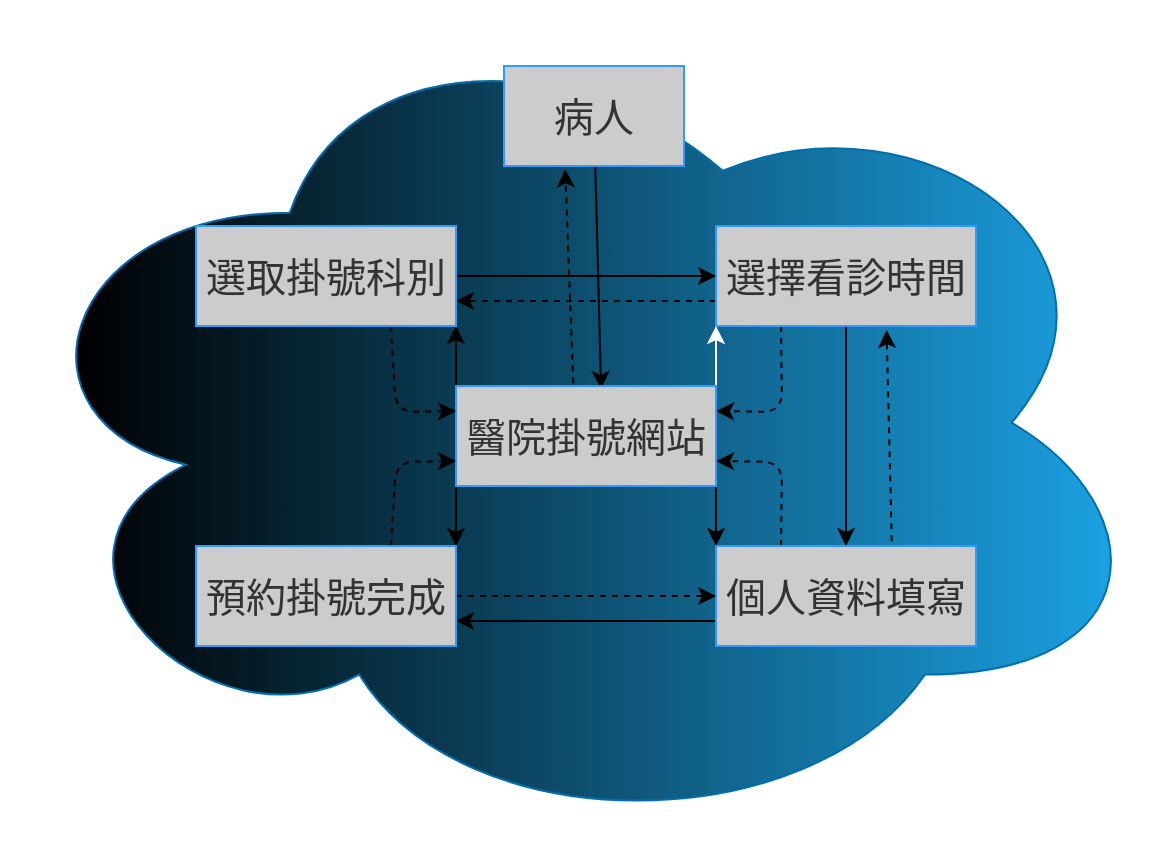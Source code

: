 <mxfile>
    <diagram id="3RUpsDIYQimDpFLqLMwl" name="第1頁">
        <mxGraphModel dx="2450" dy="2135" grid="1" gridSize="10" guides="1" tooltips="1" connect="1" arrows="1" fold="1" page="1" pageScale="1" pageWidth="827" pageHeight="1169" math="0" shadow="0">
            <root>
                <mxCell id="0"/>
                <mxCell id="1" parent="0"/>
                <mxCell id="2" value="" style="ellipse;shape=cloud;whiteSpace=wrap;html=1;gradientDirection=west;fillColor=#1ba1e2;fontColor=#ffffff;strokeColor=#006EAF;gradientColor=default;rotation=0;" parent="1" vertex="1">
                    <mxGeometry x="162.55" y="18.41" width="577.38" height="419.85" as="geometry"/>
                </mxCell>
                <mxCell id="33" style="edgeStyle=none;html=1;entryX=0.558;entryY=0.03;entryDx=0;entryDy=0;entryPerimeter=0;" edge="1" parent="1" source="3" target="6">
                    <mxGeometry relative="1" as="geometry"/>
                </mxCell>
                <mxCell id="3" value="&lt;font style=&quot;font-size: 20px;&quot;&gt;病人&lt;/font&gt;" style="rounded=0;whiteSpace=wrap;html=1;gradientDirection=west;fillColor=#CCCCCC;fontColor=#333333;strokeColor=#3399FF;" parent="1" vertex="1">
                    <mxGeometry x="414" y="50" width="90" height="50" as="geometry"/>
                </mxCell>
                <mxCell id="19" style="edgeStyle=none;html=1;entryX=0.5;entryY=0;entryDx=0;entryDy=0;" edge="1" parent="1" source="4" target="5">
                    <mxGeometry relative="1" as="geometry"/>
                </mxCell>
                <mxCell id="23" style="edgeStyle=none;html=1;entryX=1;entryY=0.75;entryDx=0;entryDy=0;dashed=1;exitX=0;exitY=0.75;exitDx=0;exitDy=0;" edge="1" parent="1" source="4" target="18">
                    <mxGeometry relative="1" as="geometry">
                        <mxPoint x="540" y="159" as="sourcePoint"/>
                    </mxGeometry>
                </mxCell>
                <mxCell id="27" style="edgeStyle=none;html=1;entryX=1;entryY=0.25;entryDx=0;entryDy=0;dashed=1;exitX=0.25;exitY=1;exitDx=0;exitDy=0;" edge="1" parent="1" source="4" target="6">
                    <mxGeometry relative="1" as="geometry">
                        <Array as="points">
                            <mxPoint x="553" y="223"/>
                        </Array>
                    </mxGeometry>
                </mxCell>
                <mxCell id="4" value="&lt;font style=&quot;font-size: 20px;&quot;&gt;選擇看診時間&lt;/font&gt;" style="rounded=0;whiteSpace=wrap;html=1;gradientDirection=west;fillColor=#CCCCCC;fontColor=#333333;strokeColor=#3399FF;" parent="1" vertex="1">
                    <mxGeometry x="520" y="130" width="130" height="50" as="geometry"/>
                </mxCell>
                <mxCell id="20" style="edgeStyle=none;html=1;entryX=1;entryY=0.75;entryDx=0;entryDy=0;dashed=1;exitX=0.25;exitY=0;exitDx=0;exitDy=0;" edge="1" parent="1" source="5" target="6">
                    <mxGeometry relative="1" as="geometry">
                        <Array as="points">
                            <mxPoint x="553" y="248"/>
                        </Array>
                    </mxGeometry>
                </mxCell>
                <mxCell id="21" style="edgeStyle=none;html=1;entryX=0.656;entryY=1.041;entryDx=0;entryDy=0;dashed=1;exitX=0.676;exitY=-0.047;exitDx=0;exitDy=0;exitPerimeter=0;entryPerimeter=0;" edge="1" parent="1" source="5" target="4">
                    <mxGeometry relative="1" as="geometry"/>
                </mxCell>
                <mxCell id="29" style="edgeStyle=none;html=1;entryX=1;entryY=0.75;entryDx=0;entryDy=0;exitX=0;exitY=0.75;exitDx=0;exitDy=0;" edge="1" parent="1" source="5" target="16">
                    <mxGeometry relative="1" as="geometry">
                        <mxPoint x="540" y="328" as="sourcePoint"/>
                    </mxGeometry>
                </mxCell>
                <mxCell id="5" value="&lt;font style=&quot;font-size: 20px;&quot;&gt;個人資料填寫&lt;/font&gt;" style="rounded=0;whiteSpace=wrap;html=1;gradientDirection=west;fillColor=#CCCCCC;fontColor=#333333;strokeColor=#3399FF;" parent="1" vertex="1">
                    <mxGeometry x="520" y="290" width="130" height="50" as="geometry"/>
                </mxCell>
                <mxCell id="9" style="edgeStyle=none;html=1;entryX=0;entryY=1;entryDx=0;entryDy=0;fontSize=20;strokeColor=#FFFFFF;exitX=1;exitY=0;exitDx=0;exitDy=0;" parent="1" source="6" target="4" edge="1">
                    <mxGeometry relative="1" as="geometry"/>
                </mxCell>
                <mxCell id="25" style="edgeStyle=none;html=1;entryX=1;entryY=1;entryDx=0;entryDy=0;exitX=0;exitY=0;exitDx=0;exitDy=0;" edge="1" parent="1" source="6" target="18">
                    <mxGeometry relative="1" as="geometry"/>
                </mxCell>
                <mxCell id="31" style="edgeStyle=none;html=1;entryX=1;entryY=0;entryDx=0;entryDy=0;exitX=0;exitY=1;exitDx=0;exitDy=0;" edge="1" parent="1" source="6" target="16">
                    <mxGeometry relative="1" as="geometry"/>
                </mxCell>
                <mxCell id="32" style="edgeStyle=none;html=1;entryX=0;entryY=0;entryDx=0;entryDy=0;exitX=1;exitY=1;exitDx=0;exitDy=0;" edge="1" parent="1" source="6" target="5">
                    <mxGeometry relative="1" as="geometry"/>
                </mxCell>
                <mxCell id="34" style="edgeStyle=none;html=1;entryX=0.34;entryY=1.033;entryDx=0;entryDy=0;entryPerimeter=0;dashed=1;exitX=0.451;exitY=-0.026;exitDx=0;exitDy=0;exitPerimeter=0;" edge="1" parent="1" source="6" target="3">
                    <mxGeometry relative="1" as="geometry">
                        <mxPoint x="460" y="90" as="targetPoint"/>
                        <mxPoint x="460" y="210" as="sourcePoint"/>
                    </mxGeometry>
                </mxCell>
                <mxCell id="6" value="&lt;font style=&quot;font-size: 20px;&quot;&gt;醫院掛號網站&lt;/font&gt;" style="rounded=0;whiteSpace=wrap;html=1;gradientDirection=west;fillColor=#CCCCCC;fontColor=#333333;strokeColor=#3399FF;" parent="1" vertex="1">
                    <mxGeometry x="390" y="210" width="130" height="50" as="geometry"/>
                </mxCell>
                <mxCell id="28" style="edgeStyle=none;html=1;entryX=0;entryY=0.75;entryDx=0;entryDy=0;exitX=0.75;exitY=0;exitDx=0;exitDy=0;dashed=1;" edge="1" parent="1" source="16" target="6">
                    <mxGeometry relative="1" as="geometry">
                        <Array as="points">
                            <mxPoint x="360" y="248"/>
                        </Array>
                    </mxGeometry>
                </mxCell>
                <mxCell id="30" style="edgeStyle=none;html=1;dashed=1;" edge="1" parent="1" source="16" target="5">
                    <mxGeometry relative="1" as="geometry"/>
                </mxCell>
                <mxCell id="16" value="&lt;font style=&quot;font-size: 20px;&quot;&gt;預約掛號完成&lt;/font&gt;" style="rounded=0;whiteSpace=wrap;html=1;gradientDirection=west;fillColor=#CCCCCC;fontColor=#333333;strokeColor=#3399FF;" vertex="1" parent="1">
                    <mxGeometry x="260" y="290" width="130" height="50" as="geometry"/>
                </mxCell>
                <mxCell id="24" style="edgeStyle=none;html=1;entryX=0;entryY=0.5;entryDx=0;entryDy=0;" edge="1" parent="1" source="18" target="4">
                    <mxGeometry relative="1" as="geometry"/>
                </mxCell>
                <mxCell id="26" style="edgeStyle=none;html=1;entryX=0;entryY=0.25;entryDx=0;entryDy=0;dashed=1;exitX=0.75;exitY=1;exitDx=0;exitDy=0;" edge="1" parent="1" source="18" target="6">
                    <mxGeometry relative="1" as="geometry">
                        <Array as="points">
                            <mxPoint x="360" y="223"/>
                        </Array>
                    </mxGeometry>
                </mxCell>
                <mxCell id="18" value="&lt;font style=&quot;font-size: 20px;&quot;&gt;選取掛號科別&lt;/font&gt;" style="rounded=0;whiteSpace=wrap;html=1;gradientDirection=west;fillColor=#CCCCCC;fontColor=#333333;strokeColor=#3399FF;" vertex="1" parent="1">
                    <mxGeometry x="260" y="130" width="130" height="50" as="geometry"/>
                </mxCell>
            </root>
        </mxGraphModel>
    </diagram>
</mxfile>